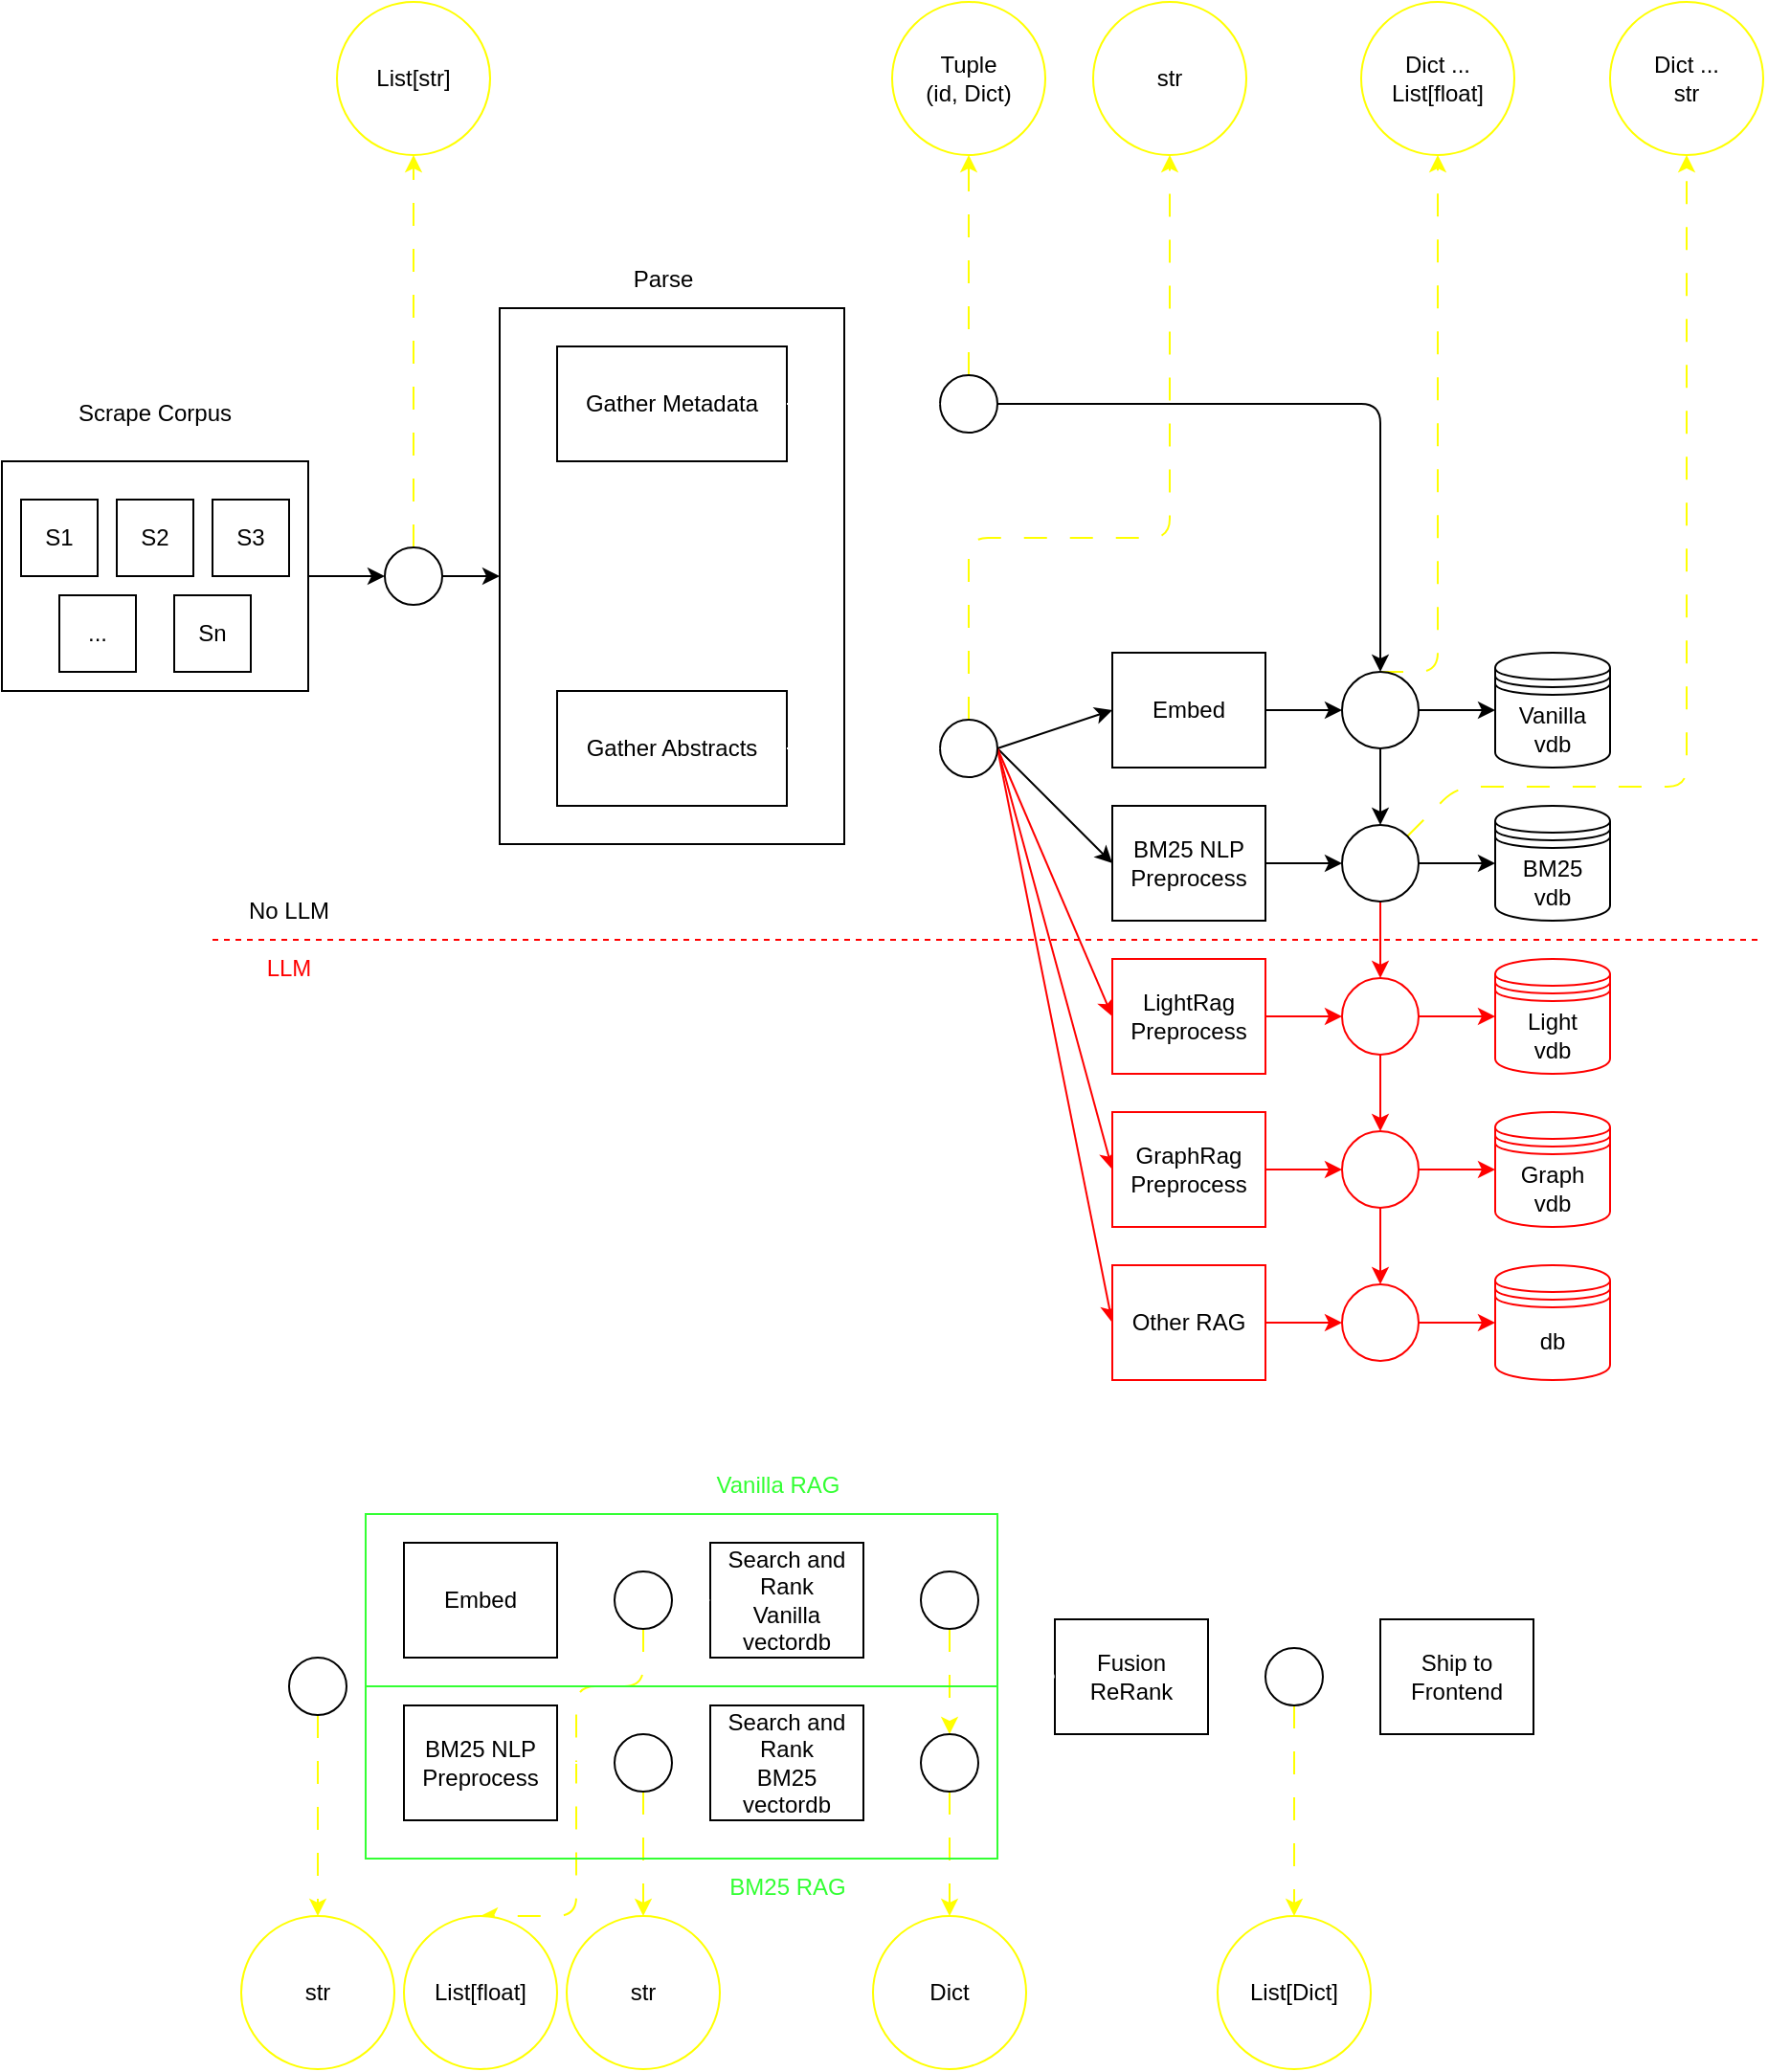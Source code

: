 <mxfile>
    <diagram id="H4HZFzoWy3sQQkzMycVx" name="Page-1">
        <mxGraphModel dx="1679" dy="466" grid="1" gridSize="10" guides="1" tooltips="1" connect="1" arrows="1" fold="1" page="1" pageScale="1" pageWidth="850" pageHeight="1100" math="0" shadow="0">
            <root>
                <mxCell id="0"/>
                <mxCell id="1" parent="0"/>
                <mxCell id="29" value="" style="edgeStyle=none;html=1;" parent="1" source="2" target="28" edge="1">
                    <mxGeometry relative="1" as="geometry"/>
                </mxCell>
                <mxCell id="2" value="" style="rounded=0;whiteSpace=wrap;html=1;" parent="1" vertex="1">
                    <mxGeometry x="-90" y="250" width="160" height="120" as="geometry"/>
                </mxCell>
                <mxCell id="5" value="Scrape Corpus" style="text;html=1;strokeColor=none;fillColor=none;align=center;verticalAlign=middle;whiteSpace=wrap;rounded=0;" parent="1" vertex="1">
                    <mxGeometry x="-90" y="210" width="160" height="30" as="geometry"/>
                </mxCell>
                <mxCell id="6" value="" style="whiteSpace=wrap;html=1;aspect=fixed;" parent="1" vertex="1">
                    <mxGeometry x="-80" y="270" width="40" height="40" as="geometry"/>
                </mxCell>
                <mxCell id="7" value="" style="whiteSpace=wrap;html=1;aspect=fixed;" parent="1" vertex="1">
                    <mxGeometry x="-30" y="270" width="40" height="40" as="geometry"/>
                </mxCell>
                <mxCell id="8" value="" style="whiteSpace=wrap;html=1;aspect=fixed;" parent="1" vertex="1">
                    <mxGeometry x="20" y="270" width="40" height="40" as="geometry"/>
                </mxCell>
                <mxCell id="9" value="..." style="whiteSpace=wrap;html=1;aspect=fixed;" parent="1" vertex="1">
                    <mxGeometry x="-60" y="320" width="40" height="40" as="geometry"/>
                </mxCell>
                <mxCell id="10" value="" style="whiteSpace=wrap;html=1;aspect=fixed;" parent="1" vertex="1">
                    <mxGeometry y="320" width="40" height="40" as="geometry"/>
                </mxCell>
                <mxCell id="11" value="S1&lt;span style=&quot;color: rgba(0, 0, 0, 0); font-family: monospace; font-size: 0px; text-align: start;&quot;&gt;%3CmxGraphModel%3E%3Croot%3E%3CmxCell%20id%3D%220%22%2F%3E%3CmxCell%20id%3D%221%22%20parent%3D%220%22%2F%3E%3CmxCell%20id%3D%222%22%20value%3D%22%22%20style%3D%22whiteSpace%3Dwrap%3Bhtml%3D1%3Baspect%3Dfixed%3B%22%20vertex%3D%221%22%20parent%3D%221%22%3E%3CmxGeometry%20x%3D%2250%22%20y%3D%22220%22%20width%3D%2240%22%20height%3D%2240%22%20as%3D%22geometry%22%2F%3E%3C%2FmxCell%3E%3C%2Froot%3E%3C%2FmxGraphModel%3E&lt;/span&gt;" style="text;html=1;strokeColor=none;fillColor=none;align=center;verticalAlign=middle;whiteSpace=wrap;rounded=0;" parent="1" vertex="1">
                    <mxGeometry x="-75" y="282.5" width="30" height="15" as="geometry"/>
                </mxCell>
                <mxCell id="13" value="S2" style="text;html=1;strokeColor=none;fillColor=none;align=center;verticalAlign=middle;whiteSpace=wrap;rounded=0;" parent="1" vertex="1">
                    <mxGeometry x="-25" y="282.5" width="30" height="15" as="geometry"/>
                </mxCell>
                <mxCell id="15" value="S3&lt;span style=&quot;color: rgba(0, 0, 0, 0); font-family: monospace; font-size: 0px; text-align: start;&quot;&gt;%3CmxGraphModel%3E%3Croot%3E%3CmxCell%20id%3D%220%22%2F%3E%3CmxCell%20id%3D%221%22%20parent%3D%220%22%2F%3E%3CmxCell%20id%3D%222%22%20value%3D%22%22%20style%3D%22whiteSpace%3Dwrap%3Bhtml%3D1%3Baspect%3Dfixed%3B%22%20vertex%3D%221%22%20parent%3D%221%22%3E%3CmxGeometry%20x%3D%2250%22%20y%3D%22220%22%20width%3D%2240%22%20height%3D%2240%22%20as%3D%22geometry%22%2F%3E%3C%2FmxCell%3E%3C%2Froot%3E%3C%2FmxGraphModel%3E&lt;/span&gt;" style="text;html=1;strokeColor=none;fillColor=none;align=center;verticalAlign=middle;whiteSpace=wrap;rounded=0;" parent="1" vertex="1">
                    <mxGeometry x="25" y="276.25" width="30" height="27.5" as="geometry"/>
                </mxCell>
                <mxCell id="19" value="Sn&lt;span style=&quot;color: rgba(0, 0, 0, 0); font-family: monospace; font-size: 0px; text-align: start;&quot;&gt;%3CmxGraphModel%3E%3Croot%3E%3CmxCell%20id%3D%220%22%2F%3E%3CmxCell%20id%3D%221%22%20parent%3D%220%22%2F%3E%3CmxCell%20id%3D%222%22%20value%3D%22%22%20style%3D%22whiteSpace%3Dwrap%3Bhtml%3D1%3Baspect%3Dfixed%3B%22%20vertex%3D%221%22%20parent%3D%221%22%3E%3CmxGeometry%20x%3D%2250%22%20y%3D%22220%22%20width%3D%2240%22%20height%3D%2240%22%20as%3D%22geometry%22%2F%3E%3C%2FmxCell%3E%3C%2Froot%3E%3C%2FmxGraphModel%3&lt;/span&gt;" style="text;html=1;strokeColor=none;fillColor=none;align=center;verticalAlign=middle;whiteSpace=wrap;rounded=0;" parent="1" vertex="1">
                    <mxGeometry x="5" y="332.5" width="30" height="15" as="geometry"/>
                </mxCell>
                <mxCell id="37" style="edgeStyle=none;html=1;entryX=0;entryY=0.5;entryDx=0;entryDy=0;exitX=1;exitY=0.5;exitDx=0;exitDy=0;" parent="1" source="91" target="22" edge="1">
                    <mxGeometry relative="1" as="geometry">
                        <mxPoint x="440" y="360" as="sourcePoint"/>
                    </mxGeometry>
                </mxCell>
                <mxCell id="38" style="edgeStyle=none;html=1;entryX=0;entryY=0.5;entryDx=0;entryDy=0;exitX=1;exitY=0.5;exitDx=0;exitDy=0;" parent="1" source="91" target="24" edge="1">
                    <mxGeometry relative="1" as="geometry">
                        <mxPoint x="440" y="360" as="sourcePoint"/>
                    </mxGeometry>
                </mxCell>
                <mxCell id="56" style="edgeStyle=none;html=1;entryX=0;entryY=0.5;entryDx=0;entryDy=0;exitX=1;exitY=0.5;exitDx=0;exitDy=0;strokeColor=#FF0000;" parent="1" source="91" target="47" edge="1">
                    <mxGeometry relative="1" as="geometry">
                        <mxPoint x="440" y="360" as="sourcePoint"/>
                    </mxGeometry>
                </mxCell>
                <mxCell id="57" style="edgeStyle=none;html=1;entryX=0;entryY=0.5;entryDx=0;entryDy=0;exitX=1;exitY=0.5;exitDx=0;exitDy=0;strokeColor=#FF0000;" parent="1" source="91" target="48" edge="1">
                    <mxGeometry relative="1" as="geometry"/>
                </mxCell>
                <mxCell id="67" style="edgeStyle=none;html=1;entryX=0;entryY=0.5;entryDx=0;entryDy=0;exitX=1;exitY=0.5;exitDx=0;exitDy=0;strokeColor=#FF0000;" parent="1" source="91" target="62" edge="1">
                    <mxGeometry relative="1" as="geometry"/>
                </mxCell>
                <mxCell id="20" value="Gather Abstracts" style="rounded=0;whiteSpace=wrap;html=1;" parent="1" vertex="1">
                    <mxGeometry x="200" y="370" width="120" height="60" as="geometry"/>
                </mxCell>
                <mxCell id="41" style="edgeStyle=none;html=1;entryX=0;entryY=0.5;entryDx=0;entryDy=0;" parent="1" source="22" target="39" edge="1">
                    <mxGeometry relative="1" as="geometry"/>
                </mxCell>
                <mxCell id="22" value="Embed" style="rounded=0;whiteSpace=wrap;html=1;" parent="1" vertex="1">
                    <mxGeometry x="490" y="350" width="80" height="60" as="geometry"/>
                </mxCell>
                <mxCell id="46" style="edgeStyle=none;html=1;entryX=0.5;entryY=0;entryDx=0;entryDy=0;" parent="1" target="39" edge="1">
                    <mxGeometry relative="1" as="geometry">
                        <mxPoint x="430" y="220" as="sourcePoint"/>
                        <Array as="points">
                            <mxPoint x="630" y="220"/>
                        </Array>
                    </mxGeometry>
                </mxCell>
                <mxCell id="23" value="Gather Metadata" style="rounded=0;whiteSpace=wrap;html=1;" parent="1" vertex="1">
                    <mxGeometry x="200" y="190" width="120" height="60" as="geometry"/>
                </mxCell>
                <mxCell id="43" style="edgeStyle=none;html=1;entryX=0;entryY=0.5;entryDx=0;entryDy=0;" parent="1" source="24" target="40" edge="1">
                    <mxGeometry relative="1" as="geometry">
                        <mxPoint x="608" y="458" as="targetPoint"/>
                    </mxGeometry>
                </mxCell>
                <mxCell id="24" value="BM25 NLP&lt;br&gt;Preprocess" style="rounded=0;whiteSpace=wrap;html=1;" parent="1" vertex="1">
                    <mxGeometry x="490" y="430" width="80" height="60" as="geometry"/>
                </mxCell>
                <mxCell id="25" value="Vanilla&lt;br&gt;vdb" style="shape=datastore;whiteSpace=wrap;html=1;" parent="1" vertex="1">
                    <mxGeometry x="690" y="350" width="60" height="60" as="geometry"/>
                </mxCell>
                <mxCell id="26" value="BM25&lt;br&gt;vdb" style="shape=datastore;whiteSpace=wrap;html=1;" parent="1" vertex="1">
                    <mxGeometry x="690" y="430" width="60" height="60" as="geometry"/>
                </mxCell>
                <mxCell id="36" style="edgeStyle=none;html=1;entryX=0;entryY=0.5;entryDx=0;entryDy=0;exitX=1;exitY=0.5;exitDx=0;exitDy=0;" parent="1" source="28" target="100" edge="1">
                    <mxGeometry relative="1" as="geometry"/>
                </mxCell>
                <mxCell id="102" style="edgeStyle=none;html=1;exitX=0.5;exitY=0;exitDx=0;exitDy=0;entryX=0.5;entryY=1;entryDx=0;entryDy=0;strokeColor=#FFFF00;fontColor=#FFFF00;dashed=1;dashPattern=12 12;" edge="1" parent="1" source="28" target="94">
                    <mxGeometry relative="1" as="geometry"/>
                </mxCell>
                <mxCell id="28" value="" style="ellipse;whiteSpace=wrap;html=1;aspect=fixed;" parent="1" vertex="1">
                    <mxGeometry x="110" y="295" width="30" height="30" as="geometry"/>
                </mxCell>
                <mxCell id="42" style="edgeStyle=none;html=1;entryX=0;entryY=0.5;entryDx=0;entryDy=0;" parent="1" source="39" target="25" edge="1">
                    <mxGeometry relative="1" as="geometry"/>
                </mxCell>
                <mxCell id="45" style="edgeStyle=none;html=1;entryX=0.5;entryY=0;entryDx=0;entryDy=0;" parent="1" source="39" target="40" edge="1">
                    <mxGeometry relative="1" as="geometry"/>
                </mxCell>
                <mxCell id="108" style="edgeStyle=none;html=1;exitX=0.5;exitY=0;exitDx=0;exitDy=0;dashed=1;dashPattern=12 12;strokeColor=#FFFF00;fontColor=#FFFF00;entryX=0.5;entryY=1;entryDx=0;entryDy=0;" edge="1" parent="1" source="39" target="109">
                    <mxGeometry relative="1" as="geometry">
                        <mxPoint x="680" y="110" as="targetPoint"/>
                        <Array as="points">
                            <mxPoint x="660" y="360"/>
                            <mxPoint x="660" y="150"/>
                        </Array>
                    </mxGeometry>
                </mxCell>
                <mxCell id="39" value="" style="ellipse;whiteSpace=wrap;html=1;aspect=fixed;" parent="1" vertex="1">
                    <mxGeometry x="610" y="360" width="40" height="40" as="geometry"/>
                </mxCell>
                <mxCell id="44" style="edgeStyle=none;html=1;entryX=0;entryY=0.5;entryDx=0;entryDy=0;" parent="1" source="40" target="26" edge="1">
                    <mxGeometry relative="1" as="geometry"/>
                </mxCell>
                <mxCell id="60" style="edgeStyle=none;html=1;entryX=0.5;entryY=0;entryDx=0;entryDy=0;strokeColor=#FF0000;" parent="1" source="40" target="53" edge="1">
                    <mxGeometry relative="1" as="geometry"/>
                </mxCell>
                <mxCell id="111" style="edgeStyle=none;html=1;exitX=1;exitY=0;exitDx=0;exitDy=0;entryX=0.5;entryY=1;entryDx=0;entryDy=0;dashed=1;dashPattern=12 12;strokeColor=#FFFF00;fontColor=#FFFF00;" edge="1" parent="1" source="40" target="110">
                    <mxGeometry relative="1" as="geometry">
                        <Array as="points">
                            <mxPoint x="670" y="420"/>
                            <mxPoint x="790" y="420"/>
                        </Array>
                    </mxGeometry>
                </mxCell>
                <mxCell id="40" value="" style="ellipse;whiteSpace=wrap;html=1;aspect=fixed;" parent="1" vertex="1">
                    <mxGeometry x="610" y="440" width="40" height="40" as="geometry"/>
                </mxCell>
                <mxCell id="58" style="edgeStyle=none;html=1;entryX=0;entryY=0.5;entryDx=0;entryDy=0;strokeColor=#FF0000;" parent="1" source="47" target="53" edge="1">
                    <mxGeometry relative="1" as="geometry"/>
                </mxCell>
                <mxCell id="47" value="LightRag&lt;br&gt;Preprocess" style="rounded=0;whiteSpace=wrap;html=1;strokeColor=#FF0000;" parent="1" vertex="1">
                    <mxGeometry x="490" y="510" width="80" height="60" as="geometry"/>
                </mxCell>
                <mxCell id="59" style="edgeStyle=none;html=1;entryX=0;entryY=0.5;entryDx=0;entryDy=0;strokeColor=#FF0000;" parent="1" source="48" target="55" edge="1">
                    <mxGeometry relative="1" as="geometry"/>
                </mxCell>
                <mxCell id="48" value="GraphRag&lt;br&gt;Preprocess" style="rounded=0;whiteSpace=wrap;html=1;strokeColor=#FF0000;" parent="1" vertex="1">
                    <mxGeometry x="490" y="590" width="80" height="60" as="geometry"/>
                </mxCell>
                <mxCell id="49" value="Light&lt;br&gt;vdb" style="shape=datastore;whiteSpace=wrap;html=1;strokeColor=#FF0000;" parent="1" vertex="1">
                    <mxGeometry x="690" y="510" width="60" height="60" as="geometry"/>
                </mxCell>
                <mxCell id="50" value="Graph&lt;br&gt;vdb" style="shape=datastore;whiteSpace=wrap;html=1;strokeColor=#FF0000;" parent="1" vertex="1">
                    <mxGeometry x="690" y="590" width="60" height="60" as="geometry"/>
                </mxCell>
                <mxCell id="51" style="edgeStyle=none;html=1;entryX=0;entryY=0.5;entryDx=0;entryDy=0;strokeColor=#FF0000;" parent="1" source="53" target="49" edge="1">
                    <mxGeometry relative="1" as="geometry"/>
                </mxCell>
                <mxCell id="52" style="edgeStyle=none;html=1;entryX=0.5;entryY=0;entryDx=0;entryDy=0;strokeColor=#FF0000;" parent="1" source="53" target="55" edge="1">
                    <mxGeometry relative="1" as="geometry"/>
                </mxCell>
                <mxCell id="53" value="" style="ellipse;whiteSpace=wrap;html=1;aspect=fixed;strokeColor=#FF0000;" parent="1" vertex="1">
                    <mxGeometry x="610" y="520" width="40" height="40" as="geometry"/>
                </mxCell>
                <mxCell id="54" style="edgeStyle=none;html=1;entryX=0;entryY=0.5;entryDx=0;entryDy=0;strokeColor=#FF0000;" parent="1" source="55" target="50" edge="1">
                    <mxGeometry relative="1" as="geometry"/>
                </mxCell>
                <mxCell id="66" style="edgeStyle=none;html=1;entryX=0.5;entryY=0;entryDx=0;entryDy=0;strokeColor=#FF0000;" parent="1" source="55" target="65" edge="1">
                    <mxGeometry relative="1" as="geometry"/>
                </mxCell>
                <mxCell id="55" value="" style="ellipse;whiteSpace=wrap;html=1;aspect=fixed;strokeColor=#FF0000;" parent="1" vertex="1">
                    <mxGeometry x="610" y="600" width="40" height="40" as="geometry"/>
                </mxCell>
                <mxCell id="61" style="edgeStyle=none;html=1;entryX=0;entryY=0.5;entryDx=0;entryDy=0;strokeColor=#FF0000;" parent="1" source="62" target="65" edge="1">
                    <mxGeometry relative="1" as="geometry"/>
                </mxCell>
                <mxCell id="62" value="Other RAG" style="rounded=0;whiteSpace=wrap;html=1;strokeColor=#FF0000;" parent="1" vertex="1">
                    <mxGeometry x="490" y="670" width="80" height="60" as="geometry"/>
                </mxCell>
                <mxCell id="63" value="db" style="shape=datastore;whiteSpace=wrap;html=1;strokeColor=#FF0000;" parent="1" vertex="1">
                    <mxGeometry x="690" y="670" width="60" height="60" as="geometry"/>
                </mxCell>
                <mxCell id="64" style="edgeStyle=none;html=1;entryX=0;entryY=0.5;entryDx=0;entryDy=0;strokeColor=#FF0000;" parent="1" source="65" target="63" edge="1">
                    <mxGeometry relative="1" as="geometry"/>
                </mxCell>
                <mxCell id="65" value="" style="ellipse;whiteSpace=wrap;html=1;aspect=fixed;strokeColor=#FF0000;" parent="1" vertex="1">
                    <mxGeometry x="610" y="680" width="40" height="40" as="geometry"/>
                </mxCell>
                <mxCell id="69" value="" style="endArrow=none;dashed=1;html=1;strokeColor=#FF0000;" parent="1" edge="1">
                    <mxGeometry width="50" height="50" relative="1" as="geometry">
                        <mxPoint x="20" y="500" as="sourcePoint"/>
                        <mxPoint x="830" y="500" as="targetPoint"/>
                    </mxGeometry>
                </mxCell>
                <mxCell id="70" value="No LLM" style="text;html=1;strokeColor=none;fillColor=none;align=center;verticalAlign=middle;whiteSpace=wrap;rounded=0;" parent="1" vertex="1">
                    <mxGeometry x="30" y="470" width="60" height="30" as="geometry"/>
                </mxCell>
                <mxCell id="87" value="LLM" style="text;html=1;strokeColor=none;fillColor=none;align=center;verticalAlign=middle;whiteSpace=wrap;rounded=0;fontColor=#FF0000;" parent="1" vertex="1">
                    <mxGeometry x="30" y="500" width="60" height="30" as="geometry"/>
                </mxCell>
                <mxCell id="103" style="edgeStyle=none;html=1;exitX=0.5;exitY=0;exitDx=0;exitDy=0;dashed=1;dashPattern=12 12;strokeColor=#FFFF00;fontColor=#FFFF00;entryX=0.5;entryY=1;entryDx=0;entryDy=0;" edge="1" parent="1" source="89" target="104">
                    <mxGeometry relative="1" as="geometry">
                        <mxPoint x="415.077" y="100" as="targetPoint"/>
                    </mxGeometry>
                </mxCell>
                <mxCell id="89" value="" style="ellipse;whiteSpace=wrap;html=1;aspect=fixed;" parent="1" vertex="1">
                    <mxGeometry x="400" y="205" width="30" height="30" as="geometry"/>
                </mxCell>
                <mxCell id="107" style="edgeStyle=none;html=1;exitX=0.5;exitY=0;exitDx=0;exitDy=0;entryX=0.5;entryY=1;entryDx=0;entryDy=0;dashed=1;dashPattern=12 12;strokeColor=#FFFF00;fontColor=#FFFF00;" edge="1" parent="1" source="91" target="106">
                    <mxGeometry relative="1" as="geometry">
                        <Array as="points">
                            <mxPoint x="415" y="290"/>
                            <mxPoint x="520" y="290"/>
                        </Array>
                    </mxGeometry>
                </mxCell>
                <mxCell id="91" value="" style="ellipse;whiteSpace=wrap;html=1;aspect=fixed;" parent="1" vertex="1">
                    <mxGeometry x="400" y="385" width="30" height="30" as="geometry"/>
                </mxCell>
                <mxCell id="94" value="List[str]" style="ellipse;whiteSpace=wrap;html=1;aspect=fixed;strokeColor=#FFFF00;" parent="1" vertex="1">
                    <mxGeometry x="85" y="10" width="80" height="80" as="geometry"/>
                </mxCell>
                <mxCell id="112" style="edgeStyle=none;html=1;exitX=1;exitY=0.5;exitDx=0;exitDy=0;entryX=0;entryY=0.5;entryDx=0;entryDy=0;strokeColor=#FFFFFF;fontColor=#FFFF00;" edge="1" parent="1" source="20" target="91">
                    <mxGeometry relative="1" as="geometry"/>
                </mxCell>
                <mxCell id="113" style="edgeStyle=none;html=1;entryX=0;entryY=0.5;entryDx=0;entryDy=0;strokeColor=#FFFFFF;fontColor=#FFFF00;exitX=1;exitY=0.5;exitDx=0;exitDy=0;" edge="1" parent="1" source="23" target="89">
                    <mxGeometry relative="1" as="geometry"/>
                </mxCell>
                <mxCell id="100" value="" style="rounded=0;whiteSpace=wrap;html=1;fillColor=none;" vertex="1" parent="1">
                    <mxGeometry x="170" y="170" width="180" height="280" as="geometry"/>
                </mxCell>
                <mxCell id="101" value="Parse" style="text;html=1;align=center;verticalAlign=middle;resizable=0;points=[];autosize=1;strokeColor=none;fillColor=none;" vertex="1" parent="1">
                    <mxGeometry x="230" y="140" width="50" height="30" as="geometry"/>
                </mxCell>
                <mxCell id="104" value="Tuple&lt;br&gt;(id, Dict)" style="ellipse;whiteSpace=wrap;html=1;aspect=fixed;strokeColor=#FFFF00;" vertex="1" parent="1">
                    <mxGeometry x="375" y="10" width="80" height="80" as="geometry"/>
                </mxCell>
                <mxCell id="106" value="str" style="ellipse;whiteSpace=wrap;html=1;aspect=fixed;strokeColor=#FFFF00;" vertex="1" parent="1">
                    <mxGeometry x="480" y="10" width="80" height="80" as="geometry"/>
                </mxCell>
                <mxCell id="109" value="Dict ...&lt;br&gt;List[float]" style="ellipse;whiteSpace=wrap;html=1;aspect=fixed;strokeColor=#FFFF00;" vertex="1" parent="1">
                    <mxGeometry x="620" y="10" width="80" height="80" as="geometry"/>
                </mxCell>
                <mxCell id="110" value="Dict ...&lt;br&gt;str" style="ellipse;whiteSpace=wrap;html=1;aspect=fixed;strokeColor=#FFFF00;" vertex="1" parent="1">
                    <mxGeometry x="750" y="10" width="80" height="80" as="geometry"/>
                </mxCell>
                <mxCell id="116" style="edgeStyle=none;html=1;exitX=0.5;exitY=0.5;exitDx=0;exitDy=0;exitPerimeter=0;entryX=0;entryY=0.5;entryDx=0;entryDy=0;strokeColor=#FFFFFF;fontColor=#FFFFFF;" edge="1" parent="1" source="114" target="115">
                    <mxGeometry relative="1" as="geometry"/>
                </mxCell>
                <mxCell id="114" value="Query" style="shape=umlActor;verticalLabelPosition=bottom;verticalAlign=top;html=1;outlineConnect=0;strokeColor=#FFFFFF;fontColor=#FFFFFF;fillColor=none;" vertex="1" parent="1">
                    <mxGeometry x="5" y="860" width="35" height="60" as="geometry"/>
                </mxCell>
                <mxCell id="117" style="edgeStyle=none;html=1;exitX=1;exitY=0.5;exitDx=0;exitDy=0;strokeColor=#FFFFFF;fontColor=#FFFFFF;entryX=0;entryY=0.5;entryDx=0;entryDy=0;" edge="1" parent="1" source="115" target="118">
                    <mxGeometry relative="1" as="geometry">
                        <mxPoint x="120" y="889.571" as="targetPoint"/>
                    </mxGeometry>
                </mxCell>
                <mxCell id="126" style="edgeStyle=none;html=1;exitX=1;exitY=0.5;exitDx=0;exitDy=0;entryX=0.024;entryY=0.609;entryDx=0;entryDy=0;entryPerimeter=0;strokeColor=#FFFFFF;fontColor=#FFFFFF;" edge="1" parent="1" source="115" target="125">
                    <mxGeometry relative="1" as="geometry"/>
                </mxCell>
                <mxCell id="143" style="edgeStyle=none;html=1;exitX=0.5;exitY=1;exitDx=0;exitDy=0;entryX=0.5;entryY=0;entryDx=0;entryDy=0;strokeColor=#FFFF00;fontColor=#FFFFFF;dashed=1;dashPattern=12 12;" edge="1" parent="1" source="115" target="142">
                    <mxGeometry relative="1" as="geometry"/>
                </mxCell>
                <mxCell id="115" value="" style="ellipse;whiteSpace=wrap;html=1;aspect=fixed;" vertex="1" parent="1">
                    <mxGeometry x="60" y="875" width="30" height="30" as="geometry"/>
                </mxCell>
                <mxCell id="119" style="edgeStyle=none;html=1;exitX=1;exitY=0.5;exitDx=0;exitDy=0;strokeColor=#FFFFFF;fontColor=#FFFFFF;entryX=0;entryY=0.5;entryDx=0;entryDy=0;" edge="1" parent="1" source="118" target="122">
                    <mxGeometry relative="1" as="geometry">
                        <mxPoint x="230" y="844.571" as="targetPoint"/>
                    </mxGeometry>
                </mxCell>
                <mxCell id="118" value="Embed" style="rounded=0;whiteSpace=wrap;html=1;" vertex="1" parent="1">
                    <mxGeometry x="120" y="815" width="80" height="60" as="geometry"/>
                </mxCell>
                <mxCell id="134" style="edgeStyle=none;html=1;exitX=1;exitY=0.5;exitDx=0;exitDy=0;entryX=0;entryY=0.5;entryDx=0;entryDy=0;strokeColor=#FFFFFF;fontColor=#FFFFFF;" edge="1" parent="1" source="120" target="132">
                    <mxGeometry relative="1" as="geometry"/>
                </mxCell>
                <mxCell id="120" value="Search and Rank&lt;br&gt;Vanilla vectordb" style="rounded=0;whiteSpace=wrap;html=1;" vertex="1" parent="1">
                    <mxGeometry x="280" y="815" width="80" height="60" as="geometry"/>
                </mxCell>
                <mxCell id="124" style="edgeStyle=none;html=1;exitX=1;exitY=0.5;exitDx=0;exitDy=0;strokeColor=#FFFFFF;fontColor=#FFFFFF;" edge="1" parent="1" source="122" target="120">
                    <mxGeometry relative="1" as="geometry"/>
                </mxCell>
                <mxCell id="147" style="edgeStyle=none;html=1;exitX=0.5;exitY=1;exitDx=0;exitDy=0;entryX=0.5;entryY=0;entryDx=0;entryDy=0;dashed=1;dashPattern=12 12;strokeColor=#FFFF00;fontColor=#FFFF00;" edge="1" parent="1" source="122" target="144">
                    <mxGeometry relative="1" as="geometry">
                        <Array as="points">
                            <mxPoint x="245" y="890"/>
                            <mxPoint x="210" y="890"/>
                            <mxPoint x="210" y="1010"/>
                        </Array>
                    </mxGeometry>
                </mxCell>
                <mxCell id="122" value="" style="ellipse;whiteSpace=wrap;html=1;aspect=fixed;" vertex="1" parent="1">
                    <mxGeometry x="230" y="830" width="30" height="30" as="geometry"/>
                </mxCell>
                <mxCell id="128" style="edgeStyle=none;html=1;exitX=1;exitY=0.5;exitDx=0;exitDy=0;strokeColor=#FFFFFF;fontColor=#FFFFFF;" edge="1" parent="1" source="125" target="127">
                    <mxGeometry relative="1" as="geometry"/>
                </mxCell>
                <mxCell id="125" value="BM25 NLP&lt;br&gt;Preprocess" style="rounded=0;whiteSpace=wrap;html=1;" vertex="1" parent="1">
                    <mxGeometry x="120" y="900" width="80" height="60" as="geometry"/>
                </mxCell>
                <mxCell id="130" style="edgeStyle=none;html=1;exitX=1;exitY=0.5;exitDx=0;exitDy=0;strokeColor=#FFFFFF;fontColor=#FFFFFF;" edge="1" parent="1" source="127" target="129">
                    <mxGeometry relative="1" as="geometry"/>
                </mxCell>
                <mxCell id="146" style="edgeStyle=none;html=1;exitX=0.5;exitY=1;exitDx=0;exitDy=0;entryX=0.5;entryY=0;entryDx=0;entryDy=0;dashed=1;dashPattern=12 12;strokeColor=#FFFF00;fontColor=#FFFF00;" edge="1" parent="1" source="127" target="145">
                    <mxGeometry relative="1" as="geometry"/>
                </mxCell>
                <mxCell id="127" value="" style="ellipse;whiteSpace=wrap;html=1;aspect=fixed;" vertex="1" parent="1">
                    <mxGeometry x="230" y="915" width="30" height="30" as="geometry"/>
                </mxCell>
                <mxCell id="135" style="edgeStyle=none;html=1;exitX=1;exitY=0.5;exitDx=0;exitDy=0;entryX=0;entryY=0.5;entryDx=0;entryDy=0;strokeColor=#FFFFFF;fontColor=#FFFFFF;" edge="1" parent="1" source="129" target="133">
                    <mxGeometry relative="1" as="geometry"/>
                </mxCell>
                <mxCell id="129" value="Search and Rank&lt;br&gt;BM25 vectordb" style="rounded=0;whiteSpace=wrap;html=1;" vertex="1" parent="1">
                    <mxGeometry x="280" y="900" width="80" height="60" as="geometry"/>
                </mxCell>
                <mxCell id="139" style="edgeStyle=none;html=1;exitX=1;exitY=0.5;exitDx=0;exitDy=0;entryX=0;entryY=0.5;entryDx=0;entryDy=0;strokeColor=#FFFFFF;fontColor=#FFFFFF;" edge="1" parent="1" source="131" target="138">
                    <mxGeometry relative="1" as="geometry"/>
                </mxCell>
                <mxCell id="131" value="Fusion ReRank" style="rounded=0;whiteSpace=wrap;html=1;" vertex="1" parent="1">
                    <mxGeometry x="460" y="855" width="80" height="60" as="geometry"/>
                </mxCell>
                <mxCell id="137" style="edgeStyle=none;html=1;exitX=1;exitY=0.5;exitDx=0;exitDy=0;strokeColor=#FFFFFF;fontColor=#FFFFFF;entryX=0;entryY=0.5;entryDx=0;entryDy=0;" edge="1" parent="1" source="132" target="131">
                    <mxGeometry relative="1" as="geometry">
                        <mxPoint x="460" y="890" as="targetPoint"/>
                    </mxGeometry>
                </mxCell>
                <mxCell id="150" style="edgeStyle=none;html=1;exitX=0.5;exitY=1;exitDx=0;exitDy=0;entryX=0.5;entryY=0;entryDx=0;entryDy=0;dashed=1;dashPattern=12 12;strokeColor=#FFFF00;fontColor=#FFFF00;" edge="1" parent="1" source="132" target="133">
                    <mxGeometry relative="1" as="geometry"/>
                </mxCell>
                <mxCell id="132" value="" style="ellipse;whiteSpace=wrap;html=1;aspect=fixed;" vertex="1" parent="1">
                    <mxGeometry x="390" y="830" width="30" height="30" as="geometry"/>
                </mxCell>
                <mxCell id="136" value="" style="edgeStyle=none;html=1;strokeColor=#FFFFFF;fontColor=#FFFFFF;entryX=0;entryY=0.5;entryDx=0;entryDy=0;" edge="1" parent="1" source="133" target="131">
                    <mxGeometry relative="1" as="geometry"/>
                </mxCell>
                <mxCell id="149" style="edgeStyle=none;html=1;exitX=0.5;exitY=1;exitDx=0;exitDy=0;dashed=1;dashPattern=12 12;strokeColor=#FFFF00;fontColor=#FFFF00;" edge="1" parent="1" source="133" target="148">
                    <mxGeometry relative="1" as="geometry"/>
                </mxCell>
                <mxCell id="133" value="" style="ellipse;whiteSpace=wrap;html=1;aspect=fixed;" vertex="1" parent="1">
                    <mxGeometry x="390" y="915" width="30" height="30" as="geometry"/>
                </mxCell>
                <mxCell id="141" value="" style="edgeStyle=none;html=1;strokeColor=#FFFFFF;fontColor=#FFFFFF;" edge="1" parent="1" source="138" target="140">
                    <mxGeometry relative="1" as="geometry"/>
                </mxCell>
                <mxCell id="153" style="edgeStyle=none;html=1;exitX=0.5;exitY=1;exitDx=0;exitDy=0;dashed=1;dashPattern=12 12;strokeColor=#FFFF00;fontColor=#FFFF00;" edge="1" parent="1" source="138" target="151">
                    <mxGeometry relative="1" as="geometry"/>
                </mxCell>
                <mxCell id="138" value="" style="ellipse;whiteSpace=wrap;html=1;aspect=fixed;" vertex="1" parent="1">
                    <mxGeometry x="570" y="870" width="30" height="30" as="geometry"/>
                </mxCell>
                <mxCell id="140" value="Ship to&lt;br&gt;Frontend" style="rounded=0;whiteSpace=wrap;html=1;" vertex="1" parent="1">
                    <mxGeometry x="630" y="855" width="80" height="60" as="geometry"/>
                </mxCell>
                <mxCell id="142" value="str" style="ellipse;whiteSpace=wrap;html=1;aspect=fixed;strokeColor=#FFFF00;" vertex="1" parent="1">
                    <mxGeometry x="35" y="1010" width="80" height="80" as="geometry"/>
                </mxCell>
                <mxCell id="144" value="List[float]" style="ellipse;whiteSpace=wrap;html=1;aspect=fixed;strokeColor=#FFFF00;" vertex="1" parent="1">
                    <mxGeometry x="120" y="1010" width="80" height="80" as="geometry"/>
                </mxCell>
                <mxCell id="145" value="str" style="ellipse;whiteSpace=wrap;html=1;aspect=fixed;strokeColor=#FFFF00;" vertex="1" parent="1">
                    <mxGeometry x="205" y="1010" width="80" height="80" as="geometry"/>
                </mxCell>
                <mxCell id="148" value="Dict" style="ellipse;whiteSpace=wrap;html=1;aspect=fixed;strokeColor=#FFFF00;" vertex="1" parent="1">
                    <mxGeometry x="365" y="1010" width="80" height="80" as="geometry"/>
                </mxCell>
                <mxCell id="151" value="List[Dict]" style="ellipse;whiteSpace=wrap;html=1;aspect=fixed;strokeColor=#FFFF00;" vertex="1" parent="1">
                    <mxGeometry x="545" y="1010" width="80" height="80" as="geometry"/>
                </mxCell>
                <mxCell id="154" value="" style="rounded=0;whiteSpace=wrap;html=1;strokeColor=#33FF33;fontColor=#FFFF00;fillColor=none;" vertex="1" parent="1">
                    <mxGeometry x="100" y="800" width="330" height="90" as="geometry"/>
                </mxCell>
                <mxCell id="155" value="" style="rounded=0;whiteSpace=wrap;html=1;strokeColor=#33FF33;fontColor=#FFFF00;fillColor=none;" vertex="1" parent="1">
                    <mxGeometry x="100" y="890" width="330" height="90" as="geometry"/>
                </mxCell>
                <mxCell id="156" value="Vanilla RAG" style="text;html=1;align=center;verticalAlign=middle;resizable=0;points=[];autosize=1;strokeColor=none;fillColor=none;fontColor=#33FF33;" vertex="1" parent="1">
                    <mxGeometry x="270" y="770" width="90" height="30" as="geometry"/>
                </mxCell>
                <mxCell id="157" value="BM25 RAG" style="text;html=1;align=center;verticalAlign=middle;resizable=0;points=[];autosize=1;strokeColor=none;fillColor=none;fontColor=#33FF33;" vertex="1" parent="1">
                    <mxGeometry x="280" y="980" width="80" height="30" as="geometry"/>
                </mxCell>
            </root>
        </mxGraphModel>
    </diagram>
</mxfile>